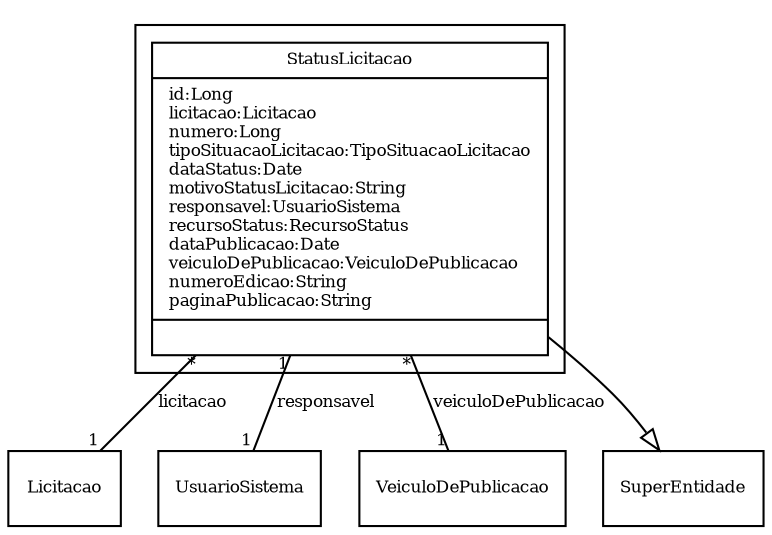 digraph G{
fontname = "Times-Roman"
fontsize = 8

node [
        fontname = "Times-Roman"
        fontsize = 8
        shape = "record"
]

edge [
        fontname = "Times-Roman"
        fontsize = 8
]

subgraph clusterSTATUS_DA_LICITACAO
{
StatusLicitacao [label = "{StatusLicitacao|id:Long\llicitacao:Licitacao\lnumero:Long\ltipoSituacaoLicitacao:TipoSituacaoLicitacao\ldataStatus:Date\lmotivoStatusLicitacao:String\lresponsavel:UsuarioSistema\lrecursoStatus:RecursoStatus\ldataPublicacao:Date\lveiculoDePublicacao:VeiculoDePublicacao\lnumeroEdicao:String\lpaginaPublicacao:String\l|\l}"]
}
edge [arrowhead = "none" headlabel = "1" taillabel = "*"] StatusLicitacao -> Licitacao [label = "licitacao"]
edge [arrowhead = "none" headlabel = "1" taillabel = "1"] StatusLicitacao -> UsuarioSistema [label = "responsavel"]
edge [arrowhead = "none" headlabel = "1" taillabel = "*"] StatusLicitacao -> VeiculoDePublicacao [label = "veiculoDePublicacao"]
edge [ arrowhead = "empty" headlabel = "" taillabel = ""] StatusLicitacao -> SuperEntidade
}
